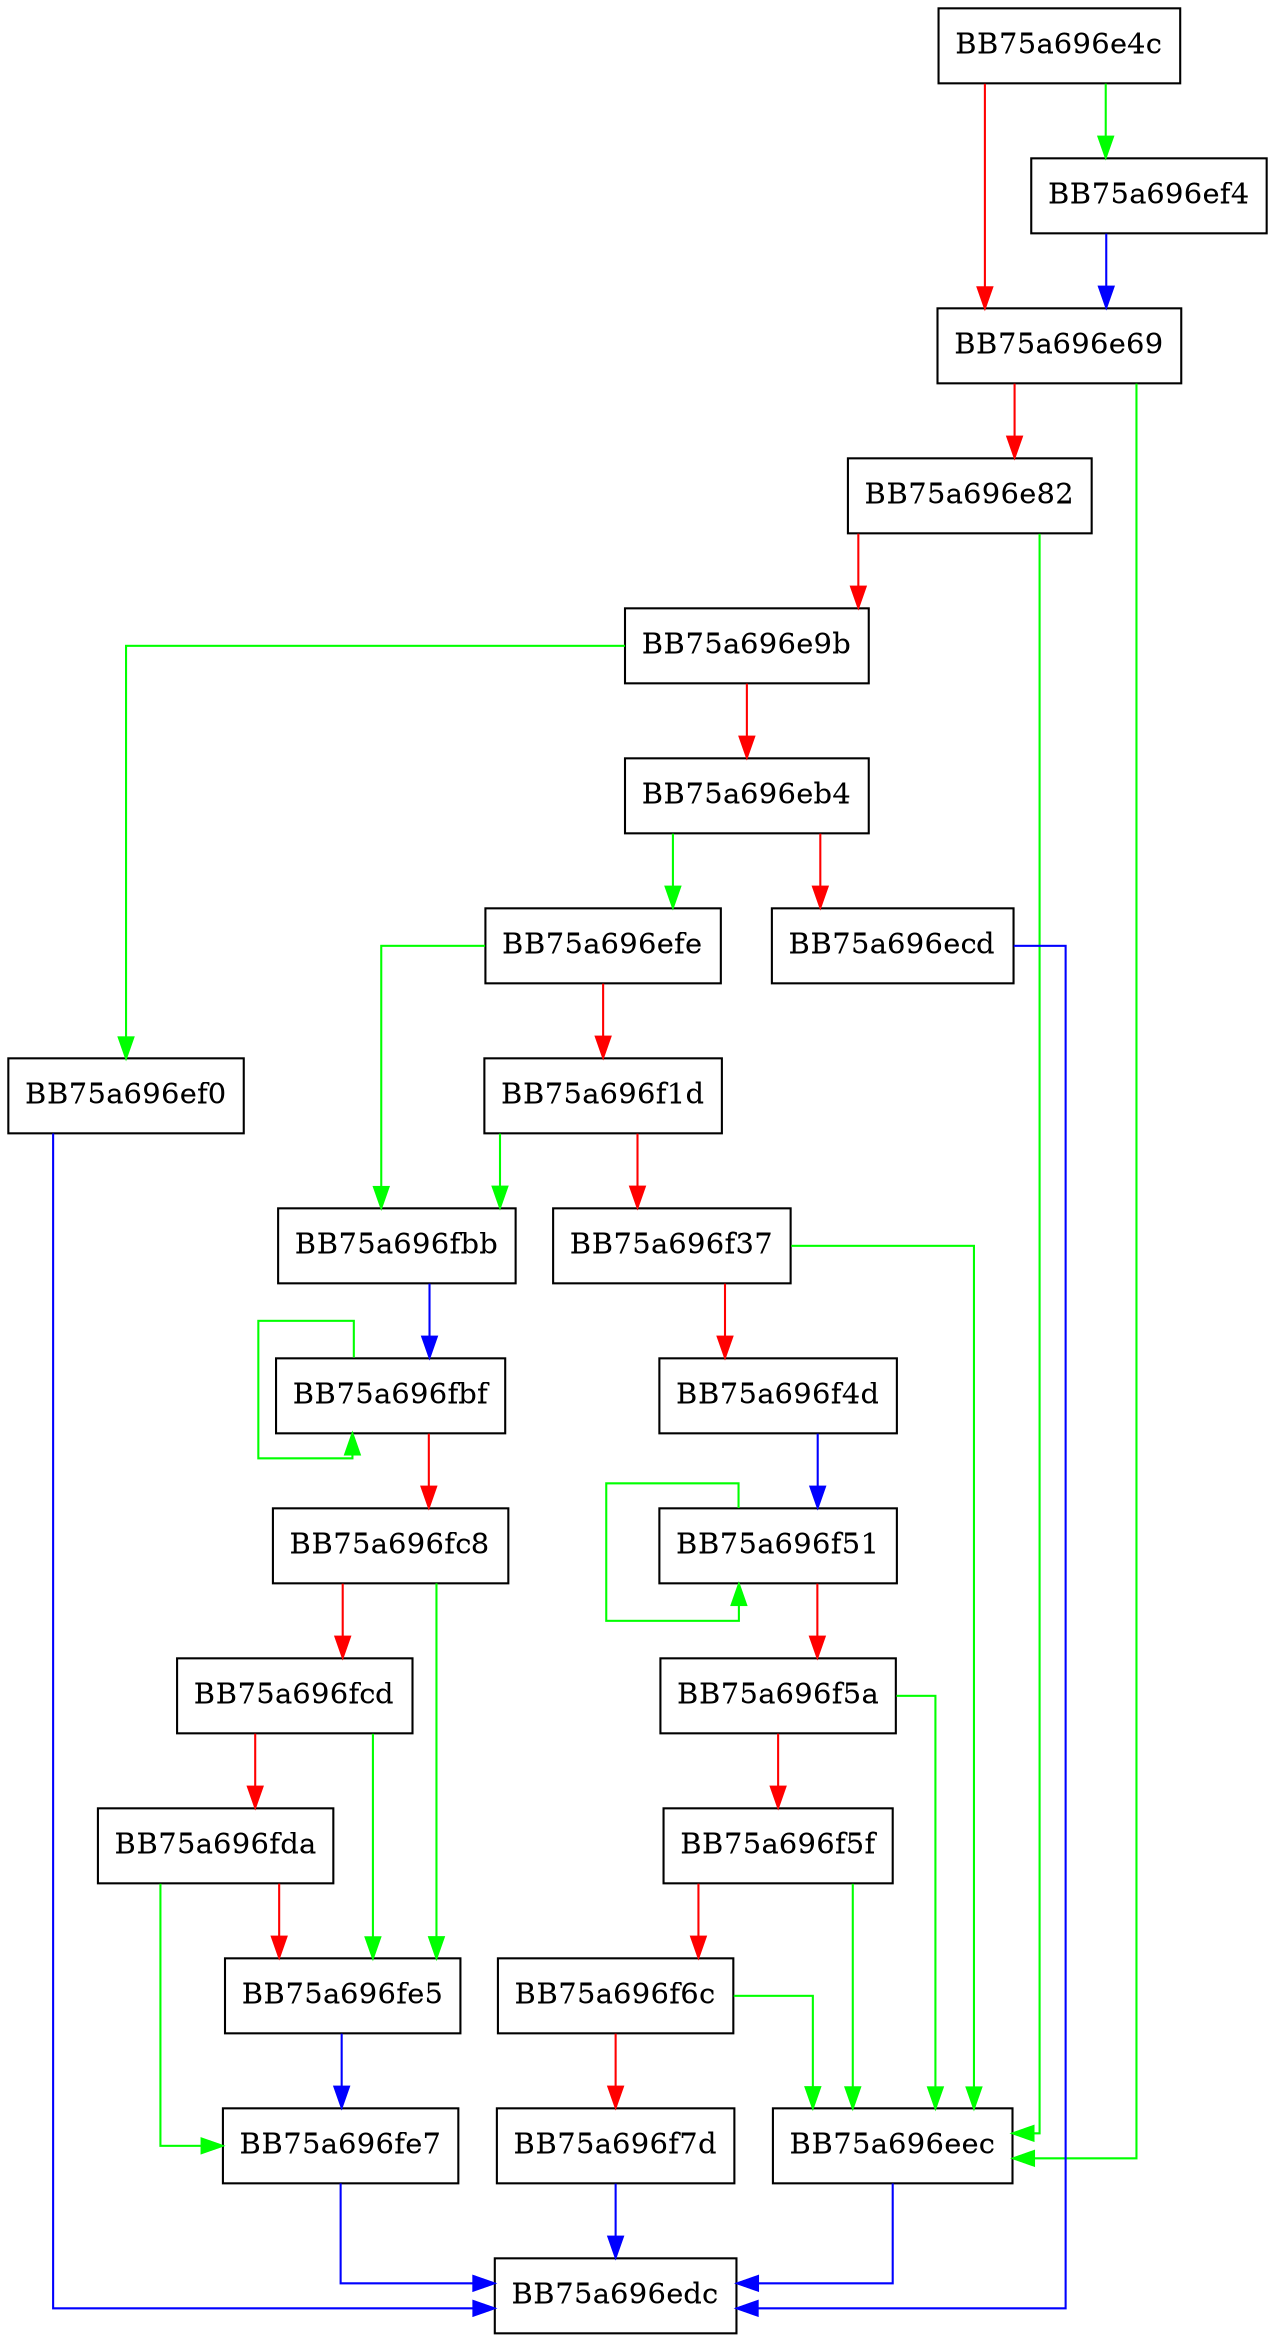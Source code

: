 digraph DevicePathSupportsMbr {
  node [shape="box"];
  graph [splines=ortho];
  BB75a696e4c -> BB75a696ef4 [color="green"];
  BB75a696e4c -> BB75a696e69 [color="red"];
  BB75a696e69 -> BB75a696eec [color="green"];
  BB75a696e69 -> BB75a696e82 [color="red"];
  BB75a696e82 -> BB75a696eec [color="green"];
  BB75a696e82 -> BB75a696e9b [color="red"];
  BB75a696e9b -> BB75a696ef0 [color="green"];
  BB75a696e9b -> BB75a696eb4 [color="red"];
  BB75a696eb4 -> BB75a696efe [color="green"];
  BB75a696eb4 -> BB75a696ecd [color="red"];
  BB75a696ecd -> BB75a696edc [color="blue"];
  BB75a696eec -> BB75a696edc [color="blue"];
  BB75a696ef0 -> BB75a696edc [color="blue"];
  BB75a696ef4 -> BB75a696e69 [color="blue"];
  BB75a696efe -> BB75a696fbb [color="green"];
  BB75a696efe -> BB75a696f1d [color="red"];
  BB75a696f1d -> BB75a696fbb [color="green"];
  BB75a696f1d -> BB75a696f37 [color="red"];
  BB75a696f37 -> BB75a696eec [color="green"];
  BB75a696f37 -> BB75a696f4d [color="red"];
  BB75a696f4d -> BB75a696f51 [color="blue"];
  BB75a696f51 -> BB75a696f51 [color="green"];
  BB75a696f51 -> BB75a696f5a [color="red"];
  BB75a696f5a -> BB75a696eec [color="green"];
  BB75a696f5a -> BB75a696f5f [color="red"];
  BB75a696f5f -> BB75a696eec [color="green"];
  BB75a696f5f -> BB75a696f6c [color="red"];
  BB75a696f6c -> BB75a696eec [color="green"];
  BB75a696f6c -> BB75a696f7d [color="red"];
  BB75a696f7d -> BB75a696edc [color="blue"];
  BB75a696fbb -> BB75a696fbf [color="blue"];
  BB75a696fbf -> BB75a696fbf [color="green"];
  BB75a696fbf -> BB75a696fc8 [color="red"];
  BB75a696fc8 -> BB75a696fe5 [color="green"];
  BB75a696fc8 -> BB75a696fcd [color="red"];
  BB75a696fcd -> BB75a696fe5 [color="green"];
  BB75a696fcd -> BB75a696fda [color="red"];
  BB75a696fda -> BB75a696fe7 [color="green"];
  BB75a696fda -> BB75a696fe5 [color="red"];
  BB75a696fe5 -> BB75a696fe7 [color="blue"];
  BB75a696fe7 -> BB75a696edc [color="blue"];
}